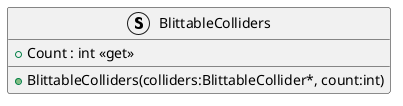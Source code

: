 @startuml
struct BlittableColliders {
    + Count : int <<get>>
    + BlittableColliders(colliders:BlittableCollider*, count:int)
}
@enduml

